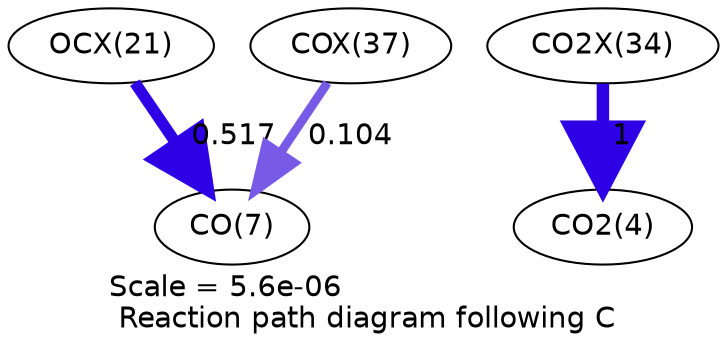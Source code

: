 digraph reaction_paths {
center=1;
s31 -> s9[fontname="Helvetica", penwidth=5.5, arrowsize=2.75, color="0.7, 1.02, 0.9"
, label=" 0.517"];
s42 -> s9[fontname="Helvetica", penwidth=4.29, arrowsize=2.15, color="0.7, 0.604, 0.9"
, label=" 0.104"];
s39 -> s6[fontname="Helvetica", penwidth=6, arrowsize=3, color="0.7, 1.5, 0.9"
, label=" 1"];
s6 [ fontname="Helvetica", label="CO2(4)"];
s9 [ fontname="Helvetica", label="CO(7)"];
s31 [ fontname="Helvetica", label="OCX(21)"];
s39 [ fontname="Helvetica", label="CO2X(34)"];
s42 [ fontname="Helvetica", label="COX(37)"];
 label = "Scale = 5.6e-06\l Reaction path diagram following C";
 fontname = "Helvetica";
}
